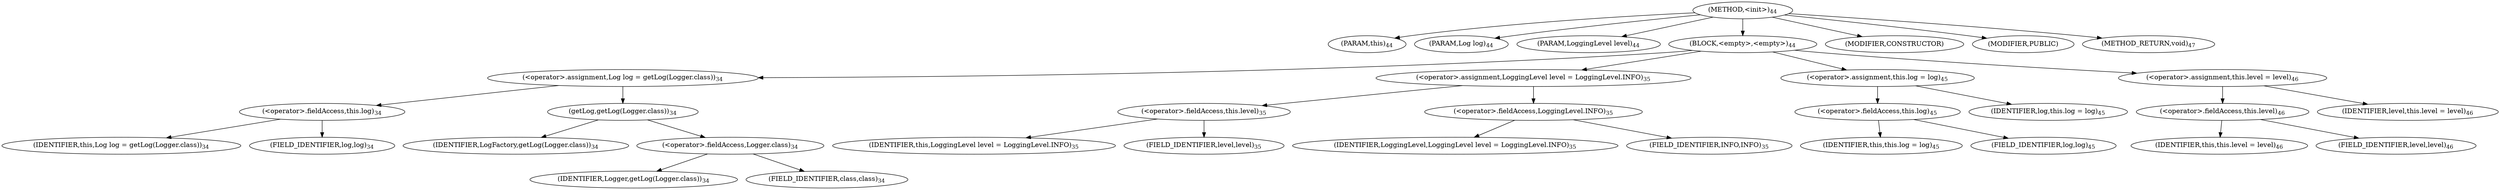 digraph "&lt;init&gt;" {  
"89" [label = <(METHOD,&lt;init&gt;)<SUB>44</SUB>> ]
"6" [label = <(PARAM,this)<SUB>44</SUB>> ]
"90" [label = <(PARAM,Log log)<SUB>44</SUB>> ]
"91" [label = <(PARAM,LoggingLevel level)<SUB>44</SUB>> ]
"92" [label = <(BLOCK,&lt;empty&gt;,&lt;empty&gt;)<SUB>44</SUB>> ]
"93" [label = <(&lt;operator&gt;.assignment,Log log = getLog(Logger.class))<SUB>34</SUB>> ]
"94" [label = <(&lt;operator&gt;.fieldAccess,this.log)<SUB>34</SUB>> ]
"95" [label = <(IDENTIFIER,this,Log log = getLog(Logger.class))<SUB>34</SUB>> ]
"96" [label = <(FIELD_IDENTIFIER,log,log)<SUB>34</SUB>> ]
"97" [label = <(getLog,getLog(Logger.class))<SUB>34</SUB>> ]
"98" [label = <(IDENTIFIER,LogFactory,getLog(Logger.class))<SUB>34</SUB>> ]
"99" [label = <(&lt;operator&gt;.fieldAccess,Logger.class)<SUB>34</SUB>> ]
"100" [label = <(IDENTIFIER,Logger,getLog(Logger.class))<SUB>34</SUB>> ]
"101" [label = <(FIELD_IDENTIFIER,class,class)<SUB>34</SUB>> ]
"102" [label = <(&lt;operator&gt;.assignment,LoggingLevel level = LoggingLevel.INFO)<SUB>35</SUB>> ]
"103" [label = <(&lt;operator&gt;.fieldAccess,this.level)<SUB>35</SUB>> ]
"104" [label = <(IDENTIFIER,this,LoggingLevel level = LoggingLevel.INFO)<SUB>35</SUB>> ]
"105" [label = <(FIELD_IDENTIFIER,level,level)<SUB>35</SUB>> ]
"106" [label = <(&lt;operator&gt;.fieldAccess,LoggingLevel.INFO)<SUB>35</SUB>> ]
"107" [label = <(IDENTIFIER,LoggingLevel,LoggingLevel level = LoggingLevel.INFO)<SUB>35</SUB>> ]
"108" [label = <(FIELD_IDENTIFIER,INFO,INFO)<SUB>35</SUB>> ]
"109" [label = <(&lt;operator&gt;.assignment,this.log = log)<SUB>45</SUB>> ]
"110" [label = <(&lt;operator&gt;.fieldAccess,this.log)<SUB>45</SUB>> ]
"5" [label = <(IDENTIFIER,this,this.log = log)<SUB>45</SUB>> ]
"111" [label = <(FIELD_IDENTIFIER,log,log)<SUB>45</SUB>> ]
"112" [label = <(IDENTIFIER,log,this.log = log)<SUB>45</SUB>> ]
"113" [label = <(&lt;operator&gt;.assignment,this.level = level)<SUB>46</SUB>> ]
"114" [label = <(&lt;operator&gt;.fieldAccess,this.level)<SUB>46</SUB>> ]
"7" [label = <(IDENTIFIER,this,this.level = level)<SUB>46</SUB>> ]
"115" [label = <(FIELD_IDENTIFIER,level,level)<SUB>46</SUB>> ]
"116" [label = <(IDENTIFIER,level,this.level = level)<SUB>46</SUB>> ]
"117" [label = <(MODIFIER,CONSTRUCTOR)> ]
"118" [label = <(MODIFIER,PUBLIC)> ]
"119" [label = <(METHOD_RETURN,void)<SUB>47</SUB>> ]
  "89" -> "6" 
  "89" -> "90" 
  "89" -> "91" 
  "89" -> "92" 
  "89" -> "117" 
  "89" -> "118" 
  "89" -> "119" 
  "92" -> "93" 
  "92" -> "102" 
  "92" -> "109" 
  "92" -> "113" 
  "93" -> "94" 
  "93" -> "97" 
  "94" -> "95" 
  "94" -> "96" 
  "97" -> "98" 
  "97" -> "99" 
  "99" -> "100" 
  "99" -> "101" 
  "102" -> "103" 
  "102" -> "106" 
  "103" -> "104" 
  "103" -> "105" 
  "106" -> "107" 
  "106" -> "108" 
  "109" -> "110" 
  "109" -> "112" 
  "110" -> "5" 
  "110" -> "111" 
  "113" -> "114" 
  "113" -> "116" 
  "114" -> "7" 
  "114" -> "115" 
}
